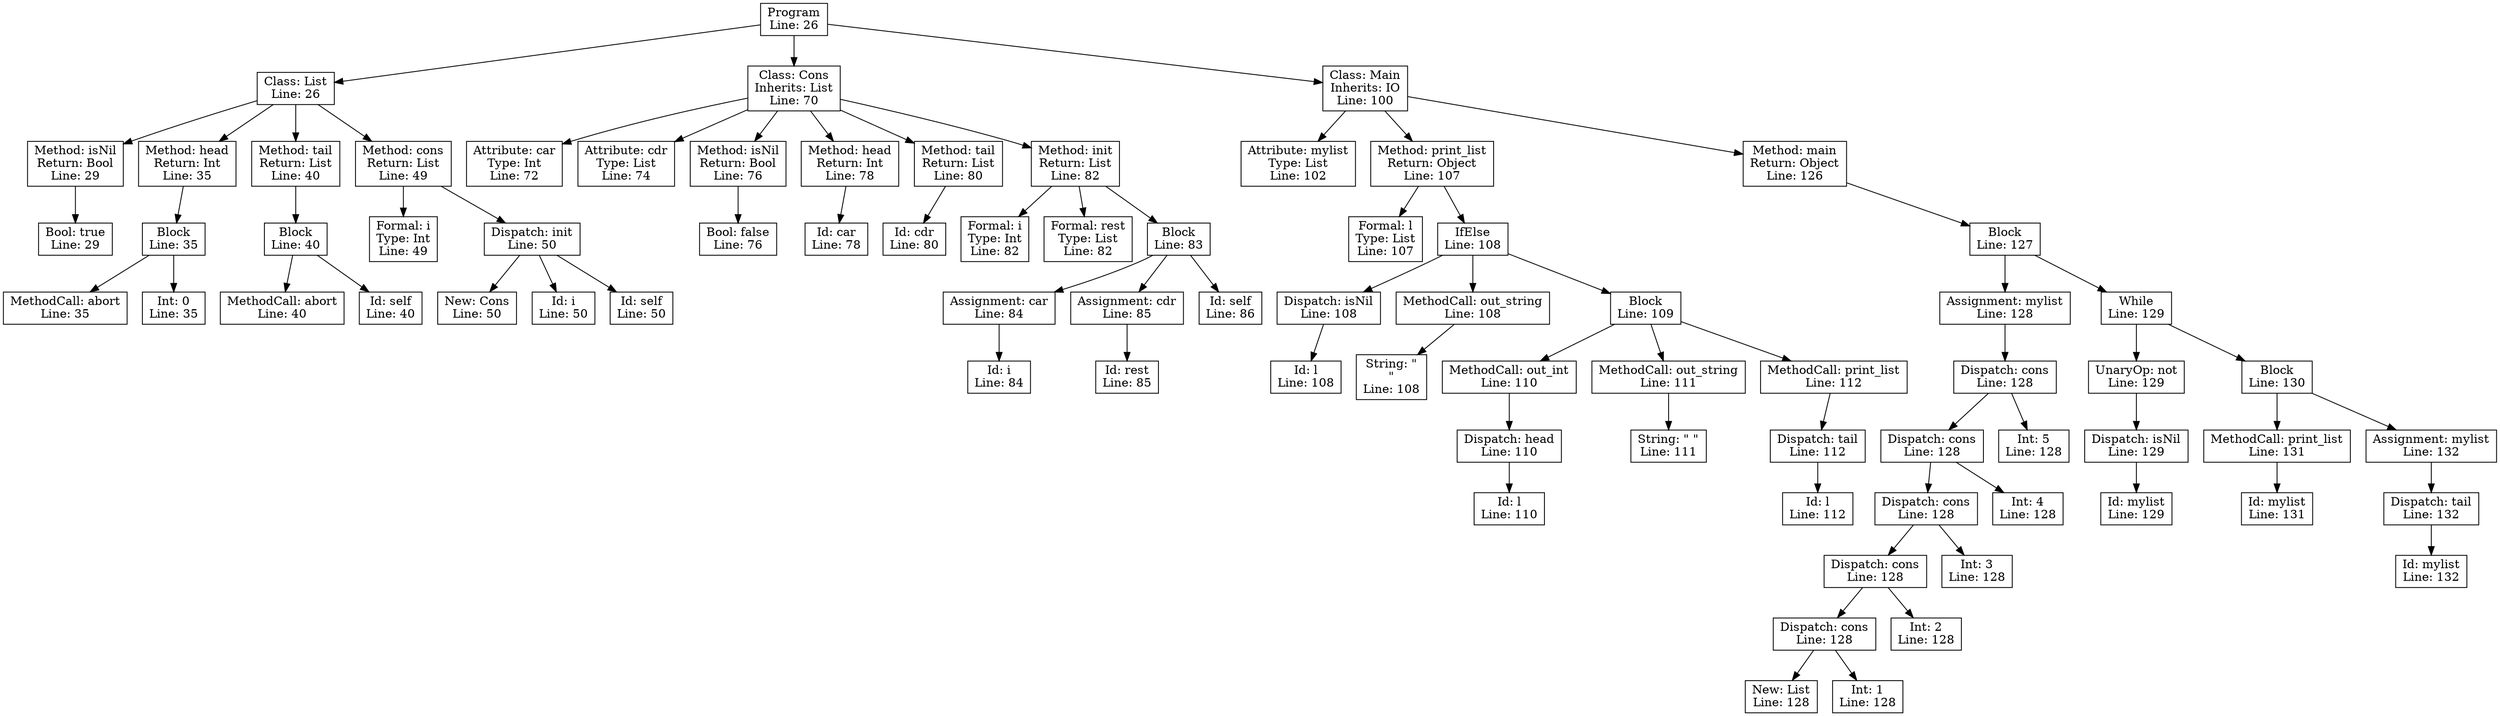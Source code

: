 digraph AST {
    node [shape=box];
    0 [label="Program\nLine: 26"];
    1 [label="Class: List\nLine: 26"];
    2 [label="Method: isNil\nReturn: Bool\nLine: 29"];
    3 [label="Bool: true\nLine: 29"];
    2 -> 3;
    1 -> 2;
    4 [label="Method: head\nReturn: Int\nLine: 35"];
    5 [label="Block\nLine: 35"];
    6 [label="MethodCall: abort\nLine: 35"];
    5 -> 6;
    7 [label="Int: 0\nLine: 35"];
    5 -> 7;
    4 -> 5;
    1 -> 4;
    8 [label="Method: tail\nReturn: List\nLine: 40"];
    9 [label="Block\nLine: 40"];
    10 [label="MethodCall: abort\nLine: 40"];
    9 -> 10;
    11 [label="Id: self\nLine: 40"];
    9 -> 11;
    8 -> 9;
    1 -> 8;
    12 [label="Method: cons\nReturn: List\nLine: 49"];
    13 [label="Formal: i\nType: Int\nLine: 49"];
    12 -> 13;
    14 [label="Dispatch: init\nLine: 50"];
    15 [label="New: Cons\nLine: 50"];
    14 -> 15;
    16 [label="Id: i\nLine: 50"];
    14 -> 16;
    17 [label="Id: self\nLine: 50"];
    14 -> 17;
    12 -> 14;
    1 -> 12;
    0 -> 1;
    18 [label="Class: Cons\nInherits: List\nLine: 70"];
    19 [label="Attribute: car\nType: Int\nLine: 72"];
    18 -> 19;
    20 [label="Attribute: cdr\nType: List\nLine: 74"];
    18 -> 20;
    21 [label="Method: isNil\nReturn: Bool\nLine: 76"];
    22 [label="Bool: false\nLine: 76"];
    21 -> 22;
    18 -> 21;
    23 [label="Method: head\nReturn: Int\nLine: 78"];
    24 [label="Id: car\nLine: 78"];
    23 -> 24;
    18 -> 23;
    25 [label="Method: tail\nReturn: List\nLine: 80"];
    26 [label="Id: cdr\nLine: 80"];
    25 -> 26;
    18 -> 25;
    27 [label="Method: init\nReturn: List\nLine: 82"];
    28 [label="Formal: i\nType: Int\nLine: 82"];
    27 -> 28;
    29 [label="Formal: rest\nType: List\nLine: 82"];
    27 -> 29;
    30 [label="Block\nLine: 83"];
    31 [label="Assignment: car\nLine: 84"];
    32 [label="Id: i\nLine: 84"];
    31 -> 32;
    30 -> 31;
    33 [label="Assignment: cdr\nLine: 85"];
    34 [label="Id: rest\nLine: 85"];
    33 -> 34;
    30 -> 33;
    35 [label="Id: self\nLine: 86"];
    30 -> 35;
    27 -> 30;
    18 -> 27;
    0 -> 18;
    36 [label="Class: Main\nInherits: IO\nLine: 100"];
    37 [label="Attribute: mylist\nType: List\nLine: 102"];
    36 -> 37;
    38 [label="Method: print_list\nReturn: Object\nLine: 107"];
    39 [label="Formal: l\nType: List\nLine: 107"];
    38 -> 39;
    40 [label="IfElse\nLine: 108"];
    41 [label="Dispatch: isNil\nLine: 108"];
    42 [label="Id: l\nLine: 108"];
    41 -> 42;
    43 [label="MethodCall: out_string\nLine: 108"];
    44 [label="String: \"\n\"\nLine: 108"];
    43 -> 44;
    45 [label="Block\nLine: 109"];
    46 [label="MethodCall: out_int\nLine: 110"];
    47 [label="Dispatch: head\nLine: 110"];
    48 [label="Id: l\nLine: 110"];
    47 -> 48;
    46 -> 47;
    45 -> 46;
    49 [label="MethodCall: out_string\nLine: 111"];
    50 [label="String: \" \"\nLine: 111"];
    49 -> 50;
    45 -> 49;
    51 [label="MethodCall: print_list\nLine: 112"];
    52 [label="Dispatch: tail\nLine: 112"];
    53 [label="Id: l\nLine: 112"];
    52 -> 53;
    51 -> 52;
    45 -> 51;
    40 -> 41;
    40 -> 43;
    40 -> 45;
    38 -> 40;
    36 -> 38;
    54 [label="Method: main\nReturn: Object\nLine: 126"];
    55 [label="Block\nLine: 127"];
    56 [label="Assignment: mylist\nLine: 128"];
    57 [label="Dispatch: cons\nLine: 128"];
    58 [label="Dispatch: cons\nLine: 128"];
    59 [label="Dispatch: cons\nLine: 128"];
    60 [label="Dispatch: cons\nLine: 128"];
    61 [label="Dispatch: cons\nLine: 128"];
    62 [label="New: List\nLine: 128"];
    61 -> 62;
    63 [label="Int: 1\nLine: 128"];
    61 -> 63;
    60 -> 61;
    64 [label="Int: 2\nLine: 128"];
    60 -> 64;
    59 -> 60;
    65 [label="Int: 3\nLine: 128"];
    59 -> 65;
    58 -> 59;
    66 [label="Int: 4\nLine: 128"];
    58 -> 66;
    57 -> 58;
    67 [label="Int: 5\nLine: 128"];
    57 -> 67;
    56 -> 57;
    55 -> 56;
    68 [label="While\nLine: 129"];
    69 [label="UnaryOp: not\nLine: 129"];
    70 [label="Dispatch: isNil\nLine: 129"];
    71 [label="Id: mylist\nLine: 129"];
    70 -> 71;
    69 -> 70;
    72 [label="Block\nLine: 130"];
    73 [label="MethodCall: print_list\nLine: 131"];
    74 [label="Id: mylist\nLine: 131"];
    73 -> 74;
    72 -> 73;
    75 [label="Assignment: mylist\nLine: 132"];
    76 [label="Dispatch: tail\nLine: 132"];
    77 [label="Id: mylist\nLine: 132"];
    76 -> 77;
    75 -> 76;
    72 -> 75;
    68 -> 69;
    68 -> 72;
    55 -> 68;
    54 -> 55;
    36 -> 54;
    0 -> 36;
}

